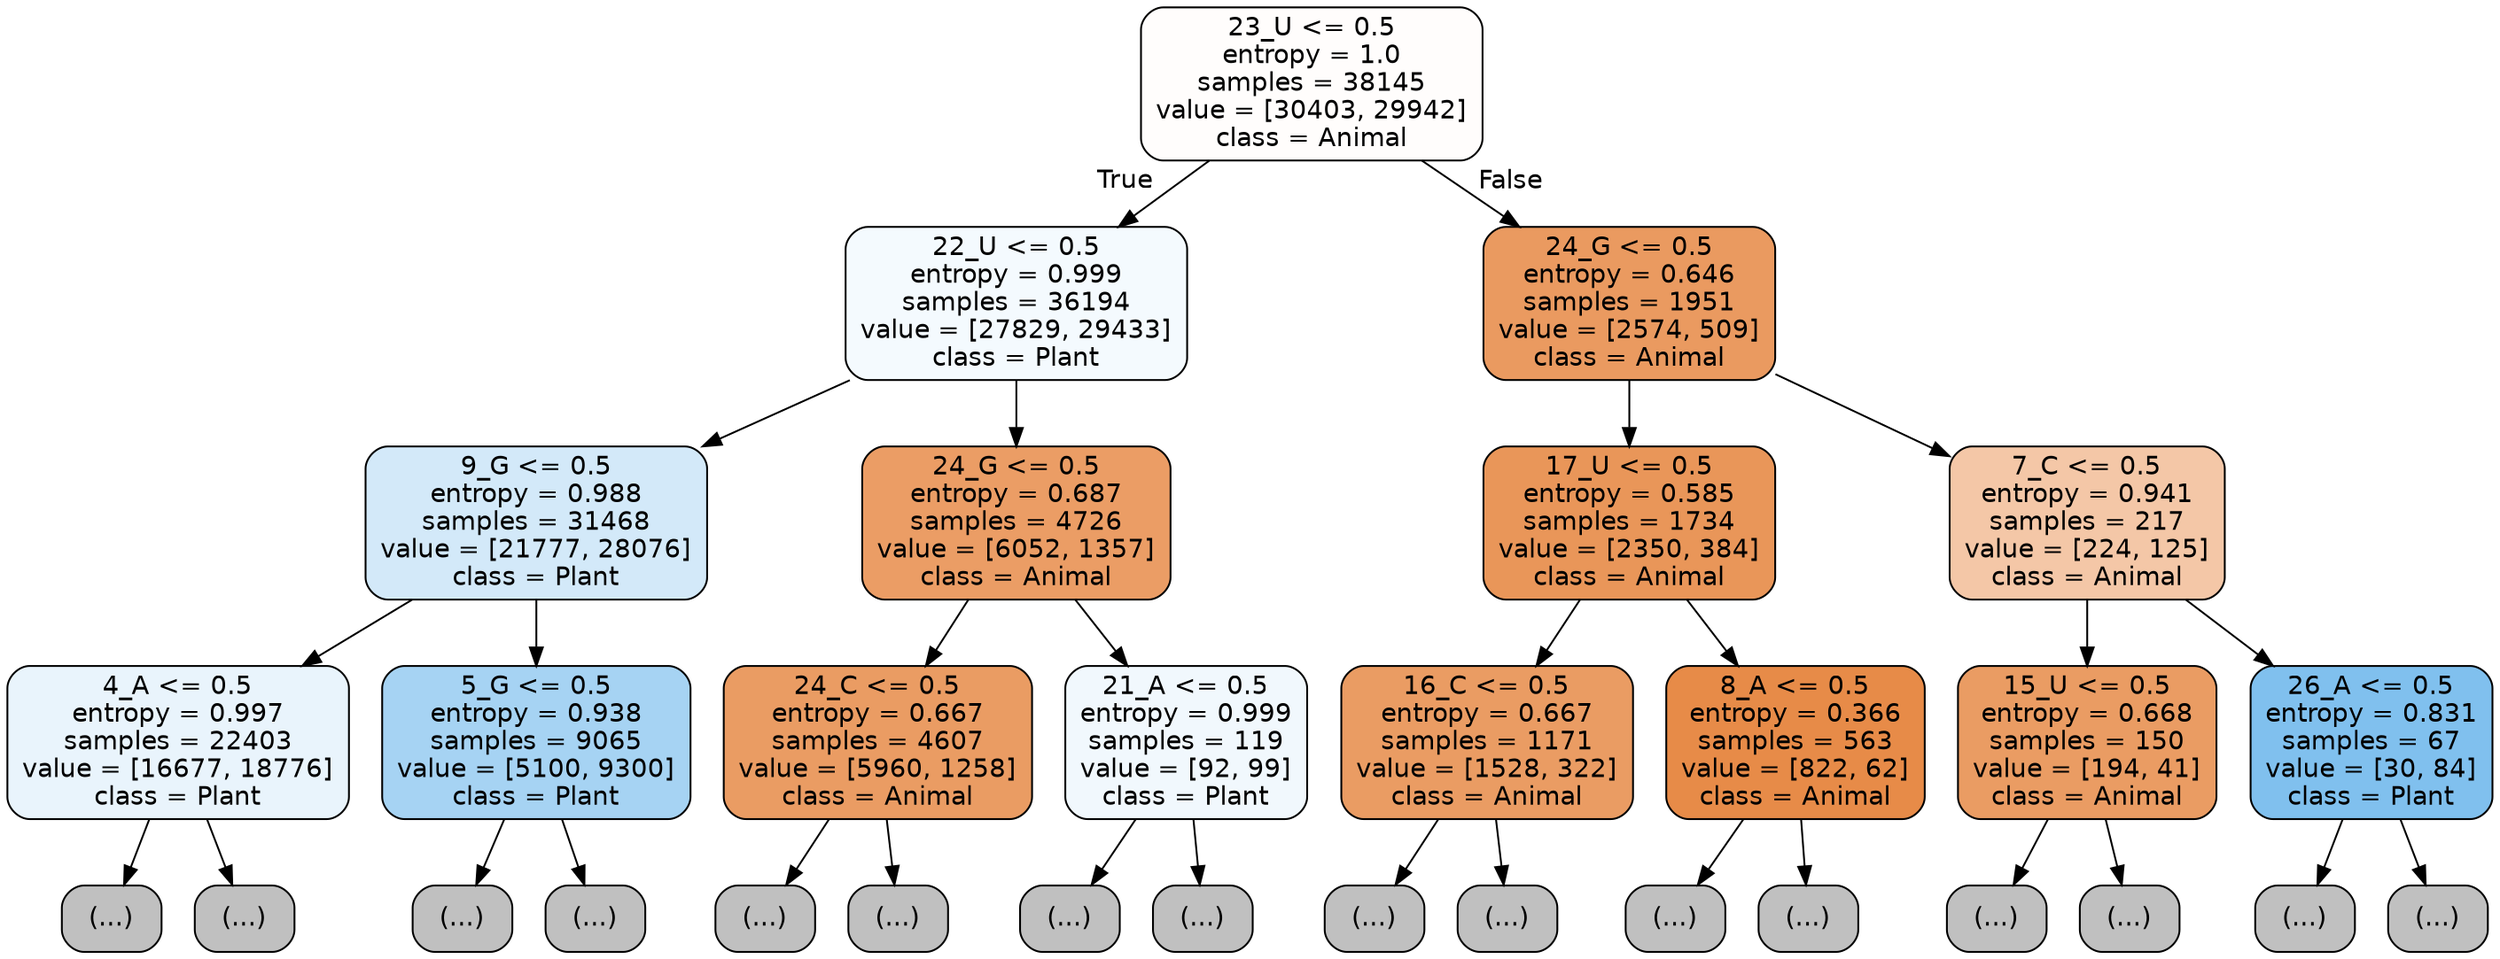 digraph Tree {
node [shape=box, style="filled, rounded", color="black", fontname="helvetica"] ;
edge [fontname="helvetica"] ;
0 [label="23_U <= 0.5\nentropy = 1.0\nsamples = 38145\nvalue = [30403, 29942]\nclass = Animal", fillcolor="#fffdfc"] ;
1 [label="22_U <= 0.5\nentropy = 0.999\nsamples = 36194\nvalue = [27829, 29433]\nclass = Plant", fillcolor="#f4fafe"] ;
0 -> 1 [labeldistance=2.5, labelangle=45, headlabel="True"] ;
2 [label="9_G <= 0.5\nentropy = 0.988\nsamples = 31468\nvalue = [21777, 28076]\nclass = Plant", fillcolor="#d3e9f9"] ;
1 -> 2 ;
3 [label="4_A <= 0.5\nentropy = 0.997\nsamples = 22403\nvalue = [16677, 18776]\nclass = Plant", fillcolor="#e9f4fc"] ;
2 -> 3 ;
4 [label="(...)", fillcolor="#C0C0C0"] ;
3 -> 4 ;
7879 [label="(...)", fillcolor="#C0C0C0"] ;
3 -> 7879 ;
10328 [label="5_G <= 0.5\nentropy = 0.938\nsamples = 9065\nvalue = [5100, 9300]\nclass = Plant", fillcolor="#a6d3f3"] ;
2 -> 10328 ;
10329 [label="(...)", fillcolor="#C0C0C0"] ;
10328 -> 10329 ;
13018 [label="(...)", fillcolor="#C0C0C0"] ;
10328 -> 13018 ;
14081 [label="24_G <= 0.5\nentropy = 0.687\nsamples = 4726\nvalue = [6052, 1357]\nclass = Animal", fillcolor="#eb9d65"] ;
1 -> 14081 ;
14082 [label="24_C <= 0.5\nentropy = 0.667\nsamples = 4607\nvalue = [5960, 1258]\nclass = Animal", fillcolor="#ea9c63"] ;
14081 -> 14082 ;
14083 [label="(...)", fillcolor="#C0C0C0"] ;
14082 -> 14083 ;
15820 [label="(...)", fillcolor="#C0C0C0"] ;
14082 -> 15820 ;
15879 [label="21_A <= 0.5\nentropy = 0.999\nsamples = 119\nvalue = [92, 99]\nclass = Plant", fillcolor="#f1f8fd"] ;
14081 -> 15879 ;
15880 [label="(...)", fillcolor="#C0C0C0"] ;
15879 -> 15880 ;
15949 [label="(...)", fillcolor="#C0C0C0"] ;
15879 -> 15949 ;
15950 [label="24_G <= 0.5\nentropy = 0.646\nsamples = 1951\nvalue = [2574, 509]\nclass = Animal", fillcolor="#ea9a60"] ;
0 -> 15950 [labeldistance=2.5, labelangle=-45, headlabel="False"] ;
15951 [label="17_U <= 0.5\nentropy = 0.585\nsamples = 1734\nvalue = [2350, 384]\nclass = Animal", fillcolor="#e99659"] ;
15950 -> 15951 ;
15952 [label="16_C <= 0.5\nentropy = 0.667\nsamples = 1171\nvalue = [1528, 322]\nclass = Animal", fillcolor="#ea9c63"] ;
15951 -> 15952 ;
15953 [label="(...)", fillcolor="#C0C0C0"] ;
15952 -> 15953 ;
16354 [label="(...)", fillcolor="#C0C0C0"] ;
15952 -> 16354 ;
16453 [label="8_A <= 0.5\nentropy = 0.366\nsamples = 563\nvalue = [822, 62]\nclass = Animal", fillcolor="#e78b48"] ;
15951 -> 16453 ;
16454 [label="(...)", fillcolor="#C0C0C0"] ;
16453 -> 16454 ;
16569 [label="(...)", fillcolor="#C0C0C0"] ;
16453 -> 16569 ;
16630 [label="7_C <= 0.5\nentropy = 0.941\nsamples = 217\nvalue = [224, 125]\nclass = Animal", fillcolor="#f4c7a7"] ;
15950 -> 16630 ;
16631 [label="15_U <= 0.5\nentropy = 0.668\nsamples = 150\nvalue = [194, 41]\nclass = Animal", fillcolor="#ea9c63"] ;
16630 -> 16631 ;
16632 [label="(...)", fillcolor="#C0C0C0"] ;
16631 -> 16632 ;
16695 [label="(...)", fillcolor="#C0C0C0"] ;
16631 -> 16695 ;
16706 [label="26_A <= 0.5\nentropy = 0.831\nsamples = 67\nvalue = [30, 84]\nclass = Plant", fillcolor="#80c0ee"] ;
16630 -> 16706 ;
16707 [label="(...)", fillcolor="#C0C0C0"] ;
16706 -> 16707 ;
16742 [label="(...)", fillcolor="#C0C0C0"] ;
16706 -> 16742 ;
}